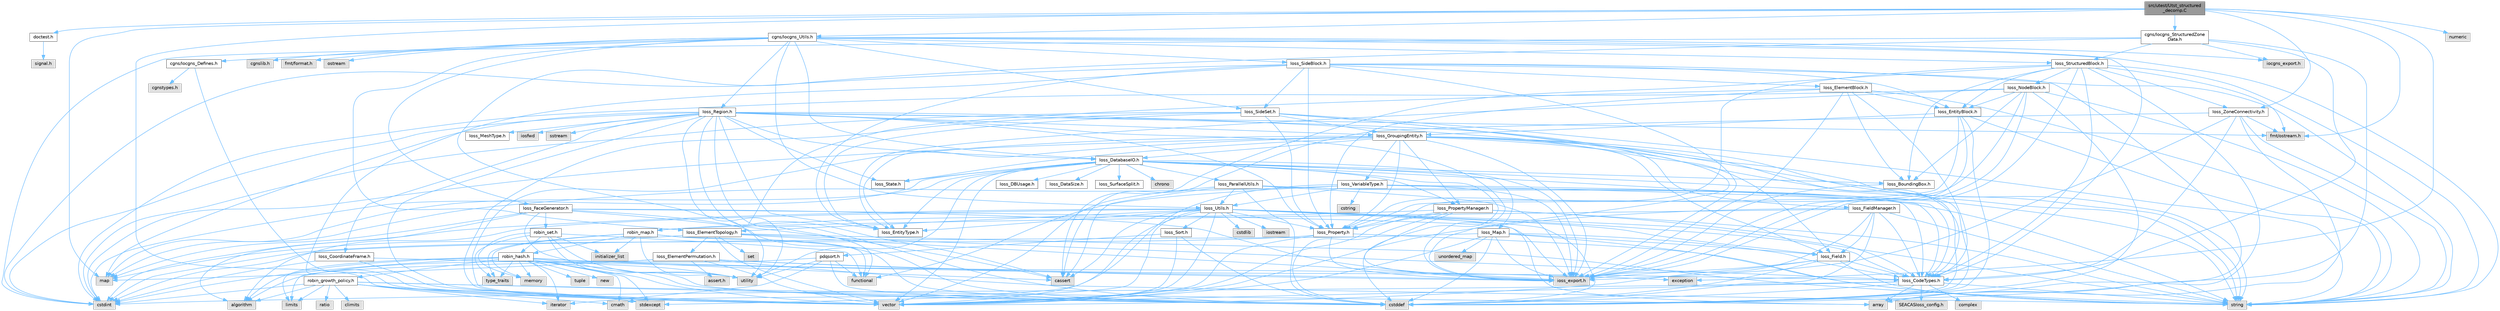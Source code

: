 digraph "src/utest/Utst_structured_decomp.C"
{
 // INTERACTIVE_SVG=YES
 // LATEX_PDF_SIZE
  bgcolor="transparent";
  edge [fontname=Helvetica,fontsize=10,labelfontname=Helvetica,labelfontsize=10];
  node [fontname=Helvetica,fontsize=10,shape=box,height=0.2,width=0.4];
  Node1 [id="Node000001",label="src/utest/Utst_structured\l_decomp.C",height=0.2,width=0.4,color="gray40", fillcolor="grey60", style="filled", fontcolor="black",tooltip=" "];
  Node1 -> Node2 [id="edge1_Node000001_Node000002",color="steelblue1",style="solid",tooltip=" "];
  Node2 [id="Node000002",label="doctest.h",height=0.2,width=0.4,color="grey40", fillcolor="white", style="filled",URL="$doctest_8h.html",tooltip=" "];
  Node2 -> Node3 [id="edge2_Node000002_Node000003",color="steelblue1",style="solid",tooltip=" "];
  Node3 [id="Node000003",label="signal.h",height=0.2,width=0.4,color="grey60", fillcolor="#E0E0E0", style="filled",tooltip=" "];
  Node1 -> Node4 [id="edge3_Node000001_Node000004",color="steelblue1",style="solid",tooltip=" "];
  Node4 [id="Node000004",label="Ioss_ZoneConnectivity.h",height=0.2,width=0.4,color="grey40", fillcolor="white", style="filled",URL="$Ioss__ZoneConnectivity_8h.html",tooltip=" "];
  Node4 -> Node5 [id="edge4_Node000004_Node000005",color="steelblue1",style="solid",tooltip=" "];
  Node5 [id="Node000005",label="ioss_export.h",height=0.2,width=0.4,color="grey60", fillcolor="#E0E0E0", style="filled",tooltip=" "];
  Node4 -> Node6 [id="edge5_Node000004_Node000006",color="steelblue1",style="solid",tooltip=" "];
  Node6 [id="Node000006",label="Ioss_CodeTypes.h",height=0.2,width=0.4,color="grey40", fillcolor="white", style="filled",URL="$Ioss__CodeTypes_8h.html",tooltip=" "];
  Node6 -> Node7 [id="edge6_Node000006_Node000007",color="steelblue1",style="solid",tooltip=" "];
  Node7 [id="Node000007",label="array",height=0.2,width=0.4,color="grey60", fillcolor="#E0E0E0", style="filled",tooltip=" "];
  Node6 -> Node8 [id="edge7_Node000006_Node000008",color="steelblue1",style="solid",tooltip=" "];
  Node8 [id="Node000008",label="cstddef",height=0.2,width=0.4,color="grey60", fillcolor="#E0E0E0", style="filled",tooltip=" "];
  Node6 -> Node9 [id="edge8_Node000006_Node000009",color="steelblue1",style="solid",tooltip=" "];
  Node9 [id="Node000009",label="cstdint",height=0.2,width=0.4,color="grey60", fillcolor="#E0E0E0", style="filled",tooltip=" "];
  Node6 -> Node10 [id="edge9_Node000006_Node000010",color="steelblue1",style="solid",tooltip=" "];
  Node10 [id="Node000010",label="string",height=0.2,width=0.4,color="grey60", fillcolor="#E0E0E0", style="filled",tooltip=" "];
  Node6 -> Node11 [id="edge10_Node000006_Node000011",color="steelblue1",style="solid",tooltip=" "];
  Node11 [id="Node000011",label="vector",height=0.2,width=0.4,color="grey60", fillcolor="#E0E0E0", style="filled",tooltip=" "];
  Node6 -> Node12 [id="edge11_Node000006_Node000012",color="steelblue1",style="solid",tooltip=" "];
  Node12 [id="Node000012",label="SEACASIoss_config.h",height=0.2,width=0.4,color="grey60", fillcolor="#E0E0E0", style="filled",tooltip=" "];
  Node6 -> Node13 [id="edge12_Node000006_Node000013",color="steelblue1",style="solid",tooltip=" "];
  Node13 [id="Node000013",label="complex",height=0.2,width=0.4,color="grey60", fillcolor="#E0E0E0", style="filled",tooltip=" "];
  Node4 -> Node7 [id="edge13_Node000004_Node000007",color="steelblue1",style="solid",tooltip=" "];
  Node4 -> Node14 [id="edge14_Node000004_Node000014",color="steelblue1",style="solid",tooltip=" "];
  Node14 [id="Node000014",label="cassert",height=0.2,width=0.4,color="grey60", fillcolor="#E0E0E0", style="filled",tooltip=" "];
  Node4 -> Node15 [id="edge15_Node000004_Node000015",color="steelblue1",style="solid",tooltip=" "];
  Node15 [id="Node000015",label="fmt/ostream.h",height=0.2,width=0.4,color="grey60", fillcolor="#E0E0E0", style="filled",tooltip=" "];
  Node4 -> Node10 [id="edge16_Node000004_Node000010",color="steelblue1",style="solid",tooltip=" "];
  Node1 -> Node16 [id="edge17_Node000001_Node000016",color="steelblue1",style="solid",tooltip=" "];
  Node16 [id="Node000016",label="cgns/Iocgns_StructuredZone\lData.h",height=0.2,width=0.4,color="grey40", fillcolor="white", style="filled",URL="$Iocgns__StructuredZoneData_8h.html",tooltip=" "];
  Node16 -> Node17 [id="edge18_Node000016_Node000017",color="steelblue1",style="solid",tooltip=" "];
  Node17 [id="Node000017",label="iocgns_export.h",height=0.2,width=0.4,color="grey60", fillcolor="#E0E0E0", style="filled",tooltip=" "];
  Node16 -> Node6 [id="edge19_Node000016_Node000006",color="steelblue1",style="solid",tooltip=" "];
  Node16 -> Node18 [id="edge20_Node000016_Node000018",color="steelblue1",style="solid",tooltip=" "];
  Node18 [id="Node000018",label="Ioss_StructuredBlock.h",height=0.2,width=0.4,color="grey40", fillcolor="white", style="filled",URL="$Ioss__StructuredBlock_8h.html",tooltip=" "];
  Node18 -> Node5 [id="edge21_Node000018_Node000005",color="steelblue1",style="solid",tooltip=" "];
  Node18 -> Node19 [id="edge22_Node000018_Node000019",color="steelblue1",style="solid",tooltip=" "];
  Node19 [id="Node000019",label="Ioss_BoundingBox.h",height=0.2,width=0.4,color="grey40", fillcolor="white", style="filled",URL="$Ioss__BoundingBox_8h.html",tooltip=" "];
  Node19 -> Node5 [id="edge23_Node000019_Node000005",color="steelblue1",style="solid",tooltip=" "];
  Node18 -> Node6 [id="edge24_Node000018_Node000006",color="steelblue1",style="solid",tooltip=" "];
  Node18 -> Node20 [id="edge25_Node000018_Node000020",color="steelblue1",style="solid",tooltip=" "];
  Node20 [id="Node000020",label="Ioss_EntityBlock.h",height=0.2,width=0.4,color="grey40", fillcolor="white", style="filled",URL="$Ioss__EntityBlock_8h.html",tooltip=" "];
  Node20 -> Node5 [id="edge26_Node000020_Node000005",color="steelblue1",style="solid",tooltip=" "];
  Node20 -> Node21 [id="edge27_Node000020_Node000021",color="steelblue1",style="solid",tooltip=" "];
  Node21 [id="Node000021",label="Ioss_GroupingEntity.h",height=0.2,width=0.4,color="grey40", fillcolor="white", style="filled",URL="$Ioss__GroupingEntity_8h.html",tooltip=" "];
  Node21 -> Node5 [id="edge28_Node000021_Node000005",color="steelblue1",style="solid",tooltip=" "];
  Node21 -> Node6 [id="edge29_Node000021_Node000006",color="steelblue1",style="solid",tooltip=" "];
  Node21 -> Node22 [id="edge30_Node000021_Node000022",color="steelblue1",style="solid",tooltip=" "];
  Node22 [id="Node000022",label="Ioss_DatabaseIO.h",height=0.2,width=0.4,color="grey40", fillcolor="white", style="filled",URL="$Ioss__DatabaseIO_8h.html",tooltip=" "];
  Node22 -> Node5 [id="edge31_Node000022_Node000005",color="steelblue1",style="solid",tooltip=" "];
  Node22 -> Node19 [id="edge32_Node000022_Node000019",color="steelblue1",style="solid",tooltip=" "];
  Node22 -> Node6 [id="edge33_Node000022_Node000006",color="steelblue1",style="solid",tooltip=" "];
  Node22 -> Node23 [id="edge34_Node000022_Node000023",color="steelblue1",style="solid",tooltip=" "];
  Node23 [id="Node000023",label="Ioss_DBUsage.h",height=0.2,width=0.4,color="grey40", fillcolor="white", style="filled",URL="$Ioss__DBUsage_8h.html",tooltip=" "];
  Node22 -> Node24 [id="edge35_Node000022_Node000024",color="steelblue1",style="solid",tooltip=" "];
  Node24 [id="Node000024",label="Ioss_DataSize.h",height=0.2,width=0.4,color="grey40", fillcolor="white", style="filled",URL="$Ioss__DataSize_8h.html",tooltip=" "];
  Node22 -> Node25 [id="edge36_Node000022_Node000025",color="steelblue1",style="solid",tooltip=" "];
  Node25 [id="Node000025",label="Ioss_EntityType.h",height=0.2,width=0.4,color="grey40", fillcolor="white", style="filled",URL="$Ioss__EntityType_8h.html",tooltip=" "];
  Node22 -> Node26 [id="edge37_Node000022_Node000026",color="steelblue1",style="solid",tooltip=" "];
  Node26 [id="Node000026",label="Ioss_Map.h",height=0.2,width=0.4,color="grey40", fillcolor="white", style="filled",URL="$Ioss__Map_8h.html",tooltip=" "];
  Node26 -> Node5 [id="edge38_Node000026_Node000005",color="steelblue1",style="solid",tooltip=" "];
  Node26 -> Node6 [id="edge39_Node000026_Node000006",color="steelblue1",style="solid",tooltip=" "];
  Node26 -> Node27 [id="edge40_Node000026_Node000027",color="steelblue1",style="solid",tooltip=" "];
  Node27 [id="Node000027",label="Ioss_Field.h",height=0.2,width=0.4,color="grey40", fillcolor="white", style="filled",URL="$Ioss__Field_8h.html",tooltip=" "];
  Node27 -> Node5 [id="edge41_Node000027_Node000005",color="steelblue1",style="solid",tooltip=" "];
  Node27 -> Node6 [id="edge42_Node000027_Node000006",color="steelblue1",style="solid",tooltip=" "];
  Node27 -> Node8 [id="edge43_Node000027_Node000008",color="steelblue1",style="solid",tooltip=" "];
  Node27 -> Node10 [id="edge44_Node000027_Node000010",color="steelblue1",style="solid",tooltip=" "];
  Node27 -> Node11 [id="edge45_Node000027_Node000011",color="steelblue1",style="solid",tooltip=" "];
  Node26 -> Node8 [id="edge46_Node000026_Node000008",color="steelblue1",style="solid",tooltip=" "];
  Node26 -> Node9 [id="edge47_Node000026_Node000009",color="steelblue1",style="solid",tooltip=" "];
  Node26 -> Node10 [id="edge48_Node000026_Node000010",color="steelblue1",style="solid",tooltip=" "];
  Node26 -> Node11 [id="edge49_Node000026_Node000011",color="steelblue1",style="solid",tooltip=" "];
  Node26 -> Node28 [id="edge50_Node000026_Node000028",color="steelblue1",style="solid",tooltip=" "];
  Node28 [id="Node000028",label="unordered_map",height=0.2,width=0.4,color="grey60", fillcolor="#E0E0E0", style="filled",tooltip=" "];
  Node22 -> Node29 [id="edge51_Node000022_Node000029",color="steelblue1",style="solid",tooltip=" "];
  Node29 [id="Node000029",label="Ioss_ParallelUtils.h",height=0.2,width=0.4,color="grey40", fillcolor="white", style="filled",URL="$Ioss__ParallelUtils_8h.html",tooltip=" "];
  Node29 -> Node5 [id="edge52_Node000029_Node000005",color="steelblue1",style="solid",tooltip=" "];
  Node29 -> Node6 [id="edge53_Node000029_Node000006",color="steelblue1",style="solid",tooltip=" "];
  Node29 -> Node30 [id="edge54_Node000029_Node000030",color="steelblue1",style="solid",tooltip=" "];
  Node30 [id="Node000030",label="Ioss_Utils.h",height=0.2,width=0.4,color="grey40", fillcolor="white", style="filled",URL="$Ioss__Utils_8h.html",tooltip=" "];
  Node30 -> Node5 [id="edge55_Node000030_Node000005",color="steelblue1",style="solid",tooltip=" "];
  Node30 -> Node6 [id="edge56_Node000030_Node000006",color="steelblue1",style="solid",tooltip=" "];
  Node30 -> Node31 [id="edge57_Node000030_Node000031",color="steelblue1",style="solid",tooltip=" "];
  Node31 [id="Node000031",label="Ioss_ElementTopology.h",height=0.2,width=0.4,color="grey40", fillcolor="white", style="filled",URL="$Ioss__ElementTopology_8h.html",tooltip=" "];
  Node31 -> Node5 [id="edge58_Node000031_Node000005",color="steelblue1",style="solid",tooltip=" "];
  Node31 -> Node6 [id="edge59_Node000031_Node000006",color="steelblue1",style="solid",tooltip=" "];
  Node31 -> Node32 [id="edge60_Node000031_Node000032",color="steelblue1",style="solid",tooltip=" "];
  Node32 [id="Node000032",label="Ioss_ElementPermutation.h",height=0.2,width=0.4,color="grey40", fillcolor="white", style="filled",URL="$Ioss__ElementPermutation_8h.html",tooltip=" "];
  Node32 -> Node5 [id="edge61_Node000032_Node000005",color="steelblue1",style="solid",tooltip=" "];
  Node32 -> Node6 [id="edge62_Node000032_Node000006",color="steelblue1",style="solid",tooltip=" "];
  Node32 -> Node33 [id="edge63_Node000032_Node000033",color="steelblue1",style="solid",tooltip=" "];
  Node33 [id="Node000033",label="assert.h",height=0.2,width=0.4,color="grey60", fillcolor="#E0E0E0", style="filled",tooltip=" "];
  Node32 -> Node34 [id="edge64_Node000032_Node000034",color="steelblue1",style="solid",tooltip=" "];
  Node34 [id="Node000034",label="limits",height=0.2,width=0.4,color="grey60", fillcolor="#E0E0E0", style="filled",tooltip=" "];
  Node32 -> Node35 [id="edge65_Node000032_Node000035",color="steelblue1",style="solid",tooltip=" "];
  Node35 [id="Node000035",label="map",height=0.2,width=0.4,color="grey60", fillcolor="#E0E0E0", style="filled",tooltip=" "];
  Node32 -> Node10 [id="edge66_Node000032_Node000010",color="steelblue1",style="solid",tooltip=" "];
  Node32 -> Node11 [id="edge67_Node000032_Node000011",color="steelblue1",style="solid",tooltip=" "];
  Node31 -> Node35 [id="edge68_Node000031_Node000035",color="steelblue1",style="solid",tooltip=" "];
  Node31 -> Node36 [id="edge69_Node000031_Node000036",color="steelblue1",style="solid",tooltip=" "];
  Node36 [id="Node000036",label="set",height=0.2,width=0.4,color="grey60", fillcolor="#E0E0E0", style="filled",tooltip=" "];
  Node31 -> Node10 [id="edge70_Node000031_Node000010",color="steelblue1",style="solid",tooltip=" "];
  Node31 -> Node11 [id="edge71_Node000031_Node000011",color="steelblue1",style="solid",tooltip=" "];
  Node30 -> Node25 [id="edge72_Node000030_Node000025",color="steelblue1",style="solid",tooltip=" "];
  Node30 -> Node27 [id="edge73_Node000030_Node000027",color="steelblue1",style="solid",tooltip=" "];
  Node30 -> Node37 [id="edge74_Node000030_Node000037",color="steelblue1",style="solid",tooltip=" "];
  Node37 [id="Node000037",label="Ioss_Property.h",height=0.2,width=0.4,color="grey40", fillcolor="white", style="filled",URL="$Ioss__Property_8h.html",tooltip=" "];
  Node37 -> Node5 [id="edge75_Node000037_Node000005",color="steelblue1",style="solid",tooltip=" "];
  Node37 -> Node9 [id="edge76_Node000037_Node000009",color="steelblue1",style="solid",tooltip=" "];
  Node37 -> Node10 [id="edge77_Node000037_Node000010",color="steelblue1",style="solid",tooltip=" "];
  Node37 -> Node11 [id="edge78_Node000037_Node000011",color="steelblue1",style="solid",tooltip=" "];
  Node30 -> Node38 [id="edge79_Node000030_Node000038",color="steelblue1",style="solid",tooltip=" "];
  Node38 [id="Node000038",label="Ioss_Sort.h",height=0.2,width=0.4,color="grey40", fillcolor="white", style="filled",URL="$Ioss__Sort_8h.html",tooltip=" "];
  Node38 -> Node39 [id="edge80_Node000038_Node000039",color="steelblue1",style="solid",tooltip=" "];
  Node39 [id="Node000039",label="pdqsort.h",height=0.2,width=0.4,color="grey40", fillcolor="white", style="filled",URL="$pdqsort_8h.html",tooltip=" "];
  Node39 -> Node40 [id="edge81_Node000039_Node000040",color="steelblue1",style="solid",tooltip=" "];
  Node40 [id="Node000040",label="algorithm",height=0.2,width=0.4,color="grey60", fillcolor="#E0E0E0", style="filled",tooltip=" "];
  Node39 -> Node8 [id="edge82_Node000039_Node000008",color="steelblue1",style="solid",tooltip=" "];
  Node39 -> Node41 [id="edge83_Node000039_Node000041",color="steelblue1",style="solid",tooltip=" "];
  Node41 [id="Node000041",label="functional",height=0.2,width=0.4,color="grey60", fillcolor="#E0E0E0", style="filled",tooltip=" "];
  Node39 -> Node42 [id="edge84_Node000039_Node000042",color="steelblue1",style="solid",tooltip=" "];
  Node42 [id="Node000042",label="iterator",height=0.2,width=0.4,color="grey60", fillcolor="#E0E0E0", style="filled",tooltip=" "];
  Node39 -> Node43 [id="edge85_Node000039_Node000043",color="steelblue1",style="solid",tooltip=" "];
  Node43 [id="Node000043",label="utility",height=0.2,width=0.4,color="grey60", fillcolor="#E0E0E0", style="filled",tooltip=" "];
  Node38 -> Node8 [id="edge86_Node000038_Node000008",color="steelblue1",style="solid",tooltip=" "];
  Node38 -> Node11 [id="edge87_Node000038_Node000011",color="steelblue1",style="solid",tooltip=" "];
  Node30 -> Node40 [id="edge88_Node000030_Node000040",color="steelblue1",style="solid",tooltip=" "];
  Node30 -> Node14 [id="edge89_Node000030_Node000014",color="steelblue1",style="solid",tooltip=" "];
  Node30 -> Node44 [id="edge90_Node000030_Node000044",color="steelblue1",style="solid",tooltip=" "];
  Node44 [id="Node000044",label="cmath",height=0.2,width=0.4,color="grey60", fillcolor="#E0E0E0", style="filled",tooltip=" "];
  Node30 -> Node8 [id="edge91_Node000030_Node000008",color="steelblue1",style="solid",tooltip=" "];
  Node30 -> Node9 [id="edge92_Node000030_Node000009",color="steelblue1",style="solid",tooltip=" "];
  Node30 -> Node45 [id="edge93_Node000030_Node000045",color="steelblue1",style="solid",tooltip=" "];
  Node45 [id="Node000045",label="cstdlib",height=0.2,width=0.4,color="grey60", fillcolor="#E0E0E0", style="filled",tooltip=" "];
  Node30 -> Node46 [id="edge94_Node000030_Node000046",color="steelblue1",style="solid",tooltip=" "];
  Node46 [id="Node000046",label="iostream",height=0.2,width=0.4,color="grey60", fillcolor="#E0E0E0", style="filled",tooltip=" "];
  Node30 -> Node47 [id="edge95_Node000030_Node000047",color="steelblue1",style="solid",tooltip=" "];
  Node47 [id="Node000047",label="stdexcept",height=0.2,width=0.4,color="grey60", fillcolor="#E0E0E0", style="filled",tooltip=" "];
  Node30 -> Node10 [id="edge96_Node000030_Node000010",color="steelblue1",style="solid",tooltip=" "];
  Node30 -> Node11 [id="edge97_Node000030_Node000011",color="steelblue1",style="solid",tooltip=" "];
  Node29 -> Node14 [id="edge98_Node000029_Node000014",color="steelblue1",style="solid",tooltip=" "];
  Node29 -> Node8 [id="edge99_Node000029_Node000008",color="steelblue1",style="solid",tooltip=" "];
  Node29 -> Node10 [id="edge100_Node000029_Node000010",color="steelblue1",style="solid",tooltip=" "];
  Node29 -> Node11 [id="edge101_Node000029_Node000011",color="steelblue1",style="solid",tooltip=" "];
  Node22 -> Node48 [id="edge102_Node000022_Node000048",color="steelblue1",style="solid",tooltip=" "];
  Node48 [id="Node000048",label="Ioss_PropertyManager.h",height=0.2,width=0.4,color="grey40", fillcolor="white", style="filled",URL="$Ioss__PropertyManager_8h.html",tooltip=" "];
  Node48 -> Node5 [id="edge103_Node000048_Node000005",color="steelblue1",style="solid",tooltip=" "];
  Node48 -> Node6 [id="edge104_Node000048_Node000006",color="steelblue1",style="solid",tooltip=" "];
  Node48 -> Node37 [id="edge105_Node000048_Node000037",color="steelblue1",style="solid",tooltip=" "];
  Node48 -> Node8 [id="edge106_Node000048_Node000008",color="steelblue1",style="solid",tooltip=" "];
  Node48 -> Node10 [id="edge107_Node000048_Node000010",color="steelblue1",style="solid",tooltip=" "];
  Node48 -> Node11 [id="edge108_Node000048_Node000011",color="steelblue1",style="solid",tooltip=" "];
  Node48 -> Node49 [id="edge109_Node000048_Node000049",color="steelblue1",style="solid",tooltip=" "];
  Node49 [id="Node000049",label="robin_map.h",height=0.2,width=0.4,color="grey40", fillcolor="white", style="filled",URL="$robin__map_8h.html",tooltip=" "];
  Node49 -> Node8 [id="edge110_Node000049_Node000008",color="steelblue1",style="solid",tooltip=" "];
  Node49 -> Node41 [id="edge111_Node000049_Node000041",color="steelblue1",style="solid",tooltip=" "];
  Node49 -> Node50 [id="edge112_Node000049_Node000050",color="steelblue1",style="solid",tooltip=" "];
  Node50 [id="Node000050",label="initializer_list",height=0.2,width=0.4,color="grey60", fillcolor="#E0E0E0", style="filled",tooltip=" "];
  Node49 -> Node51 [id="edge113_Node000049_Node000051",color="steelblue1",style="solid",tooltip=" "];
  Node51 [id="Node000051",label="memory",height=0.2,width=0.4,color="grey60", fillcolor="#E0E0E0", style="filled",tooltip=" "];
  Node49 -> Node52 [id="edge114_Node000049_Node000052",color="steelblue1",style="solid",tooltip=" "];
  Node52 [id="Node000052",label="type_traits",height=0.2,width=0.4,color="grey60", fillcolor="#E0E0E0", style="filled",tooltip=" "];
  Node49 -> Node43 [id="edge115_Node000049_Node000043",color="steelblue1",style="solid",tooltip=" "];
  Node49 -> Node53 [id="edge116_Node000049_Node000053",color="steelblue1",style="solid",tooltip=" "];
  Node53 [id="Node000053",label="robin_hash.h",height=0.2,width=0.4,color="grey40", fillcolor="white", style="filled",URL="$robin__hash_8h.html",tooltip=" "];
  Node53 -> Node40 [id="edge117_Node000053_Node000040",color="steelblue1",style="solid",tooltip=" "];
  Node53 -> Node14 [id="edge118_Node000053_Node000014",color="steelblue1",style="solid",tooltip=" "];
  Node53 -> Node44 [id="edge119_Node000053_Node000044",color="steelblue1",style="solid",tooltip=" "];
  Node53 -> Node8 [id="edge120_Node000053_Node000008",color="steelblue1",style="solid",tooltip=" "];
  Node53 -> Node9 [id="edge121_Node000053_Node000009",color="steelblue1",style="solid",tooltip=" "];
  Node53 -> Node54 [id="edge122_Node000053_Node000054",color="steelblue1",style="solid",tooltip=" "];
  Node54 [id="Node000054",label="exception",height=0.2,width=0.4,color="grey60", fillcolor="#E0E0E0", style="filled",tooltip=" "];
  Node53 -> Node42 [id="edge123_Node000053_Node000042",color="steelblue1",style="solid",tooltip=" "];
  Node53 -> Node34 [id="edge124_Node000053_Node000034",color="steelblue1",style="solid",tooltip=" "];
  Node53 -> Node51 [id="edge125_Node000053_Node000051",color="steelblue1",style="solid",tooltip=" "];
  Node53 -> Node55 [id="edge126_Node000053_Node000055",color="steelblue1",style="solid",tooltip=" "];
  Node55 [id="Node000055",label="new",height=0.2,width=0.4,color="grey60", fillcolor="#E0E0E0", style="filled",tooltip=" "];
  Node53 -> Node47 [id="edge127_Node000053_Node000047",color="steelblue1",style="solid",tooltip=" "];
  Node53 -> Node56 [id="edge128_Node000053_Node000056",color="steelblue1",style="solid",tooltip=" "];
  Node56 [id="Node000056",label="tuple",height=0.2,width=0.4,color="grey60", fillcolor="#E0E0E0", style="filled",tooltip=" "];
  Node53 -> Node52 [id="edge129_Node000053_Node000052",color="steelblue1",style="solid",tooltip=" "];
  Node53 -> Node43 [id="edge130_Node000053_Node000043",color="steelblue1",style="solid",tooltip=" "];
  Node53 -> Node11 [id="edge131_Node000053_Node000011",color="steelblue1",style="solid",tooltip=" "];
  Node53 -> Node57 [id="edge132_Node000053_Node000057",color="steelblue1",style="solid",tooltip=" "];
  Node57 [id="Node000057",label="robin_growth_policy.h",height=0.2,width=0.4,color="grey40", fillcolor="white", style="filled",URL="$robin__growth__policy_8h.html",tooltip=" "];
  Node57 -> Node40 [id="edge133_Node000057_Node000040",color="steelblue1",style="solid",tooltip=" "];
  Node57 -> Node7 [id="edge134_Node000057_Node000007",color="steelblue1",style="solid",tooltip=" "];
  Node57 -> Node58 [id="edge135_Node000057_Node000058",color="steelblue1",style="solid",tooltip=" "];
  Node58 [id="Node000058",label="climits",height=0.2,width=0.4,color="grey60", fillcolor="#E0E0E0", style="filled",tooltip=" "];
  Node57 -> Node44 [id="edge136_Node000057_Node000044",color="steelblue1",style="solid",tooltip=" "];
  Node57 -> Node8 [id="edge137_Node000057_Node000008",color="steelblue1",style="solid",tooltip=" "];
  Node57 -> Node9 [id="edge138_Node000057_Node000009",color="steelblue1",style="solid",tooltip=" "];
  Node57 -> Node42 [id="edge139_Node000057_Node000042",color="steelblue1",style="solid",tooltip=" "];
  Node57 -> Node34 [id="edge140_Node000057_Node000034",color="steelblue1",style="solid",tooltip=" "];
  Node57 -> Node59 [id="edge141_Node000057_Node000059",color="steelblue1",style="solid",tooltip=" "];
  Node59 [id="Node000059",label="ratio",height=0.2,width=0.4,color="grey60", fillcolor="#E0E0E0", style="filled",tooltip=" "];
  Node57 -> Node47 [id="edge142_Node000057_Node000047",color="steelblue1",style="solid",tooltip=" "];
  Node22 -> Node60 [id="edge143_Node000022_Node000060",color="steelblue1",style="solid",tooltip=" "];
  Node60 [id="Node000060",label="Ioss_State.h",height=0.2,width=0.4,color="grey40", fillcolor="white", style="filled",URL="$Ioss__State_8h.html",tooltip=" "];
  Node22 -> Node61 [id="edge144_Node000022_Node000061",color="steelblue1",style="solid",tooltip=" "];
  Node61 [id="Node000061",label="Ioss_SurfaceSplit.h",height=0.2,width=0.4,color="grey40", fillcolor="white", style="filled",URL="$Ioss__SurfaceSplit_8h.html",tooltip=" "];
  Node22 -> Node62 [id="edge145_Node000022_Node000062",color="steelblue1",style="solid",tooltip=" "];
  Node62 [id="Node000062",label="chrono",height=0.2,width=0.4,color="grey60", fillcolor="#E0E0E0", style="filled",tooltip=" "];
  Node22 -> Node8 [id="edge146_Node000022_Node000008",color="steelblue1",style="solid",tooltip=" "];
  Node22 -> Node9 [id="edge147_Node000022_Node000009",color="steelblue1",style="solid",tooltip=" "];
  Node22 -> Node35 [id="edge148_Node000022_Node000035",color="steelblue1",style="solid",tooltip=" "];
  Node22 -> Node10 [id="edge149_Node000022_Node000010",color="steelblue1",style="solid",tooltip=" "];
  Node22 -> Node43 [id="edge150_Node000022_Node000043",color="steelblue1",style="solid",tooltip=" "];
  Node22 -> Node11 [id="edge151_Node000022_Node000011",color="steelblue1",style="solid",tooltip=" "];
  Node21 -> Node25 [id="edge152_Node000021_Node000025",color="steelblue1",style="solid",tooltip=" "];
  Node21 -> Node27 [id="edge153_Node000021_Node000027",color="steelblue1",style="solid",tooltip=" "];
  Node21 -> Node63 [id="edge154_Node000021_Node000063",color="steelblue1",style="solid",tooltip=" "];
  Node63 [id="Node000063",label="Ioss_FieldManager.h",height=0.2,width=0.4,color="grey40", fillcolor="white", style="filled",URL="$Ioss__FieldManager_8h.html",tooltip=" "];
  Node63 -> Node5 [id="edge155_Node000063_Node000005",color="steelblue1",style="solid",tooltip=" "];
  Node63 -> Node6 [id="edge156_Node000063_Node000006",color="steelblue1",style="solid",tooltip=" "];
  Node63 -> Node27 [id="edge157_Node000063_Node000027",color="steelblue1",style="solid",tooltip=" "];
  Node63 -> Node8 [id="edge158_Node000063_Node000008",color="steelblue1",style="solid",tooltip=" "];
  Node63 -> Node10 [id="edge159_Node000063_Node000010",color="steelblue1",style="solid",tooltip=" "];
  Node63 -> Node11 [id="edge160_Node000063_Node000011",color="steelblue1",style="solid",tooltip=" "];
  Node63 -> Node49 [id="edge161_Node000063_Node000049",color="steelblue1",style="solid",tooltip=" "];
  Node21 -> Node37 [id="edge162_Node000021_Node000037",color="steelblue1",style="solid",tooltip=" "];
  Node21 -> Node48 [id="edge163_Node000021_Node000048",color="steelblue1",style="solid",tooltip=" "];
  Node21 -> Node60 [id="edge164_Node000021_Node000060",color="steelblue1",style="solid",tooltip=" "];
  Node21 -> Node64 [id="edge165_Node000021_Node000064",color="steelblue1",style="solid",tooltip=" "];
  Node64 [id="Node000064",label="Ioss_VariableType.h",height=0.2,width=0.4,color="grey40", fillcolor="white", style="filled",URL="$Ioss__VariableType_8h.html",tooltip=" "];
  Node64 -> Node5 [id="edge166_Node000064_Node000005",color="steelblue1",style="solid",tooltip=" "];
  Node64 -> Node6 [id="edge167_Node000064_Node000006",color="steelblue1",style="solid",tooltip=" "];
  Node64 -> Node30 [id="edge168_Node000064_Node000030",color="steelblue1",style="solid",tooltip=" "];
  Node64 -> Node65 [id="edge169_Node000064_Node000065",color="steelblue1",style="solid",tooltip=" "];
  Node65 [id="Node000065",label="cstring",height=0.2,width=0.4,color="grey60", fillcolor="#E0E0E0", style="filled",tooltip=" "];
  Node64 -> Node41 [id="edge170_Node000064_Node000041",color="steelblue1",style="solid",tooltip=" "];
  Node64 -> Node35 [id="edge171_Node000064_Node000035",color="steelblue1",style="solid",tooltip=" "];
  Node64 -> Node10 [id="edge172_Node000064_Node000010",color="steelblue1",style="solid",tooltip=" "];
  Node64 -> Node11 [id="edge173_Node000064_Node000011",color="steelblue1",style="solid",tooltip=" "];
  Node21 -> Node8 [id="edge174_Node000021_Node000008",color="steelblue1",style="solid",tooltip=" "];
  Node21 -> Node9 [id="edge175_Node000021_Node000009",color="steelblue1",style="solid",tooltip=" "];
  Node21 -> Node10 [id="edge176_Node000021_Node000010",color="steelblue1",style="solid",tooltip=" "];
  Node21 -> Node11 [id="edge177_Node000021_Node000011",color="steelblue1",style="solid",tooltip=" "];
  Node20 -> Node37 [id="edge178_Node000020_Node000037",color="steelblue1",style="solid",tooltip=" "];
  Node20 -> Node8 [id="edge179_Node000020_Node000008",color="steelblue1",style="solid",tooltip=" "];
  Node20 -> Node10 [id="edge180_Node000020_Node000010",color="steelblue1",style="solid",tooltip=" "];
  Node18 -> Node66 [id="edge181_Node000018_Node000066",color="steelblue1",style="solid",tooltip=" "];
  Node66 [id="Node000066",label="Ioss_NodeBlock.h",height=0.2,width=0.4,color="grey40", fillcolor="white", style="filled",URL="$Ioss__NodeBlock_8h.html",tooltip=" "];
  Node66 -> Node5 [id="edge182_Node000066_Node000005",color="steelblue1",style="solid",tooltip=" "];
  Node66 -> Node19 [id="edge183_Node000066_Node000019",color="steelblue1",style="solid",tooltip=" "];
  Node66 -> Node20 [id="edge184_Node000066_Node000020",color="steelblue1",style="solid",tooltip=" "];
  Node66 -> Node25 [id="edge185_Node000066_Node000025",color="steelblue1",style="solid",tooltip=" "];
  Node66 -> Node37 [id="edge186_Node000066_Node000037",color="steelblue1",style="solid",tooltip=" "];
  Node66 -> Node8 [id="edge187_Node000066_Node000008",color="steelblue1",style="solid",tooltip=" "];
  Node66 -> Node9 [id="edge188_Node000066_Node000009",color="steelblue1",style="solid",tooltip=" "];
  Node66 -> Node10 [id="edge189_Node000066_Node000010",color="steelblue1",style="solid",tooltip=" "];
  Node18 -> Node37 [id="edge190_Node000018_Node000037",color="steelblue1",style="solid",tooltip=" "];
  Node18 -> Node4 [id="edge191_Node000018_Node000004",color="steelblue1",style="solid",tooltip=" "];
  Node18 -> Node7 [id="edge192_Node000018_Node000007",color="steelblue1",style="solid",tooltip=" "];
  Node18 -> Node14 [id="edge193_Node000018_Node000014",color="steelblue1",style="solid",tooltip=" "];
  Node18 -> Node15 [id="edge194_Node000018_Node000015",color="steelblue1",style="solid",tooltip=" "];
  Node18 -> Node10 [id="edge195_Node000018_Node000010",color="steelblue1",style="solid",tooltip=" "];
  Node16 -> Node8 [id="edge196_Node000016_Node000008",color="steelblue1",style="solid",tooltip=" "];
  Node16 -> Node9 [id="edge197_Node000016_Node000009",color="steelblue1",style="solid",tooltip=" "];
  Node16 -> Node43 [id="edge198_Node000016_Node000043",color="steelblue1",style="solid",tooltip=" "];
  Node1 -> Node67 [id="edge199_Node000001_Node000067",color="steelblue1",style="solid",tooltip=" "];
  Node67 [id="Node000067",label="cgns/Iocgns_Utils.h",height=0.2,width=0.4,color="grey40", fillcolor="white", style="filled",URL="$Iocgns__Utils_8h.html",tooltip=" "];
  Node67 -> Node17 [id="edge200_Node000067_Node000017",color="steelblue1",style="solid",tooltip=" "];
  Node67 -> Node6 [id="edge201_Node000067_Node000006",color="steelblue1",style="solid",tooltip=" "];
  Node67 -> Node22 [id="edge202_Node000067_Node000022",color="steelblue1",style="solid",tooltip=" "];
  Node67 -> Node31 [id="edge203_Node000067_Node000031",color="steelblue1",style="solid",tooltip=" "];
  Node67 -> Node68 [id="edge204_Node000067_Node000068",color="steelblue1",style="solid",tooltip=" "];
  Node68 [id="Node000068",label="Ioss_FaceGenerator.h",height=0.2,width=0.4,color="grey40", fillcolor="white", style="filled",URL="$Ioss__FaceGenerator_8h.html",tooltip=" "];
  Node68 -> Node5 [id="edge205_Node000068_Node000005",color="steelblue1",style="solid",tooltip=" "];
  Node68 -> Node40 [id="edge206_Node000068_Node000040",color="steelblue1",style="solid",tooltip=" "];
  Node68 -> Node7 [id="edge207_Node000068_Node000007",color="steelblue1",style="solid",tooltip=" "];
  Node68 -> Node14 [id="edge208_Node000068_Node000014",color="steelblue1",style="solid",tooltip=" "];
  Node68 -> Node8 [id="edge209_Node000068_Node000008",color="steelblue1",style="solid",tooltip=" "];
  Node68 -> Node35 [id="edge210_Node000068_Node000035",color="steelblue1",style="solid",tooltip=" "];
  Node68 -> Node69 [id="edge211_Node000068_Node000069",color="steelblue1",style="solid",tooltip=" "];
  Node69 [id="Node000069",label="robin_set.h",height=0.2,width=0.4,color="grey40", fillcolor="white", style="filled",URL="$robin__set_8h.html",tooltip=" "];
  Node69 -> Node8 [id="edge212_Node000069_Node000008",color="steelblue1",style="solid",tooltip=" "];
  Node69 -> Node41 [id="edge213_Node000069_Node000041",color="steelblue1",style="solid",tooltip=" "];
  Node69 -> Node50 [id="edge214_Node000069_Node000050",color="steelblue1",style="solid",tooltip=" "];
  Node69 -> Node51 [id="edge215_Node000069_Node000051",color="steelblue1",style="solid",tooltip=" "];
  Node69 -> Node52 [id="edge216_Node000069_Node000052",color="steelblue1",style="solid",tooltip=" "];
  Node69 -> Node43 [id="edge217_Node000069_Node000043",color="steelblue1",style="solid",tooltip=" "];
  Node69 -> Node53 [id="edge218_Node000069_Node000053",color="steelblue1",style="solid",tooltip=" "];
  Node68 -> Node43 [id="edge219_Node000068_Node000043",color="steelblue1",style="solid",tooltip=" "];
  Node67 -> Node70 [id="edge220_Node000067_Node000070",color="steelblue1",style="solid",tooltip=" "];
  Node70 [id="Node000070",label="Ioss_Region.h",height=0.2,width=0.4,color="grey40", fillcolor="white", style="filled",URL="$Ioss__Region_8h.html",tooltip=" "];
  Node70 -> Node5 [id="edge221_Node000070_Node000005",color="steelblue1",style="solid",tooltip=" "];
  Node70 -> Node71 [id="edge222_Node000070_Node000071",color="steelblue1",style="solid",tooltip=" "];
  Node71 [id="Node000071",label="Ioss_CoordinateFrame.h",height=0.2,width=0.4,color="grey40", fillcolor="white", style="filled",URL="$Ioss__CoordinateFrame_8h.html",tooltip=" "];
  Node71 -> Node5 [id="edge223_Node000071_Node000005",color="steelblue1",style="solid",tooltip=" "];
  Node71 -> Node9 [id="edge224_Node000071_Node000009",color="steelblue1",style="solid",tooltip=" "];
  Node71 -> Node11 [id="edge225_Node000071_Node000011",color="steelblue1",style="solid",tooltip=" "];
  Node70 -> Node22 [id="edge226_Node000070_Node000022",color="steelblue1",style="solid",tooltip=" "];
  Node70 -> Node25 [id="edge227_Node000070_Node000025",color="steelblue1",style="solid",tooltip=" "];
  Node70 -> Node27 [id="edge228_Node000070_Node000027",color="steelblue1",style="solid",tooltip=" "];
  Node70 -> Node21 [id="edge229_Node000070_Node000021",color="steelblue1",style="solid",tooltip=" "];
  Node70 -> Node72 [id="edge230_Node000070_Node000072",color="steelblue1",style="solid",tooltip=" "];
  Node72 [id="Node000072",label="Ioss_MeshType.h",height=0.2,width=0.4,color="grey40", fillcolor="white", style="filled",URL="$Ioss__MeshType_8h.html",tooltip=" "];
  Node70 -> Node37 [id="edge231_Node000070_Node000037",color="steelblue1",style="solid",tooltip=" "];
  Node70 -> Node60 [id="edge232_Node000070_Node000060",color="steelblue1",style="solid",tooltip=" "];
  Node70 -> Node8 [id="edge233_Node000070_Node000008",color="steelblue1",style="solid",tooltip=" "];
  Node70 -> Node9 [id="edge234_Node000070_Node000009",color="steelblue1",style="solid",tooltip=" "];
  Node70 -> Node41 [id="edge235_Node000070_Node000041",color="steelblue1",style="solid",tooltip=" "];
  Node70 -> Node73 [id="edge236_Node000070_Node000073",color="steelblue1",style="solid",tooltip=" "];
  Node73 [id="Node000073",label="iosfwd",height=0.2,width=0.4,color="grey60", fillcolor="#E0E0E0", style="filled",tooltip=" "];
  Node70 -> Node35 [id="edge237_Node000070_Node000035",color="steelblue1",style="solid",tooltip=" "];
  Node70 -> Node10 [id="edge238_Node000070_Node000010",color="steelblue1",style="solid",tooltip=" "];
  Node70 -> Node43 [id="edge239_Node000070_Node000043",color="steelblue1",style="solid",tooltip=" "];
  Node70 -> Node11 [id="edge240_Node000070_Node000011",color="steelblue1",style="solid",tooltip=" "];
  Node70 -> Node74 [id="edge241_Node000070_Node000074",color="steelblue1",style="solid",tooltip=" "];
  Node74 [id="Node000074",label="sstream",height=0.2,width=0.4,color="grey60", fillcolor="#E0E0E0", style="filled",tooltip=" "];
  Node70 -> Node15 [id="edge242_Node000070_Node000015",color="steelblue1",style="solid",tooltip=" "];
  Node67 -> Node75 [id="edge243_Node000067_Node000075",color="steelblue1",style="solid",tooltip=" "];
  Node75 [id="Node000075",label="Ioss_SideBlock.h",height=0.2,width=0.4,color="grey40", fillcolor="white", style="filled",URL="$Ioss__SideBlock_8h.html",tooltip=" "];
  Node75 -> Node5 [id="edge244_Node000075_Node000005",color="steelblue1",style="solid",tooltip=" "];
  Node75 -> Node76 [id="edge245_Node000075_Node000076",color="steelblue1",style="solid",tooltip=" "];
  Node76 [id="Node000076",label="Ioss_ElementBlock.h",height=0.2,width=0.4,color="grey40", fillcolor="white", style="filled",URL="$Ioss__ElementBlock_8h.html",tooltip=" "];
  Node76 -> Node5 [id="edge246_Node000076_Node000005",color="steelblue1",style="solid",tooltip=" "];
  Node76 -> Node19 [id="edge247_Node000076_Node000019",color="steelblue1",style="solid",tooltip=" "];
  Node76 -> Node6 [id="edge248_Node000076_Node000006",color="steelblue1",style="solid",tooltip=" "];
  Node76 -> Node20 [id="edge249_Node000076_Node000020",color="steelblue1",style="solid",tooltip=" "];
  Node76 -> Node37 [id="edge250_Node000076_Node000037",color="steelblue1",style="solid",tooltip=" "];
  Node76 -> Node14 [id="edge251_Node000076_Node000014",color="steelblue1",style="solid",tooltip=" "];
  Node76 -> Node10 [id="edge252_Node000076_Node000010",color="steelblue1",style="solid",tooltip=" "];
  Node75 -> Node20 [id="edge253_Node000075_Node000020",color="steelblue1",style="solid",tooltip=" "];
  Node75 -> Node25 [id="edge254_Node000075_Node000025",color="steelblue1",style="solid",tooltip=" "];
  Node75 -> Node37 [id="edge255_Node000075_Node000037",color="steelblue1",style="solid",tooltip=" "];
  Node75 -> Node77 [id="edge256_Node000075_Node000077",color="steelblue1",style="solid",tooltip=" "];
  Node77 [id="Node000077",label="Ioss_SideSet.h",height=0.2,width=0.4,color="grey40", fillcolor="white", style="filled",URL="$Ioss__SideSet_8h.html",tooltip=" "];
  Node77 -> Node5 [id="edge257_Node000077_Node000005",color="steelblue1",style="solid",tooltip=" "];
  Node77 -> Node25 [id="edge258_Node000077_Node000025",color="steelblue1",style="solid",tooltip=" "];
  Node77 -> Node21 [id="edge259_Node000077_Node000021",color="steelblue1",style="solid",tooltip=" "];
  Node77 -> Node37 [id="edge260_Node000077_Node000037",color="steelblue1",style="solid",tooltip=" "];
  Node77 -> Node8 [id="edge261_Node000077_Node000008",color="steelblue1",style="solid",tooltip=" "];
  Node77 -> Node9 [id="edge262_Node000077_Node000009",color="steelblue1",style="solid",tooltip=" "];
  Node77 -> Node10 [id="edge263_Node000077_Node000010",color="steelblue1",style="solid",tooltip=" "];
  Node77 -> Node11 [id="edge264_Node000077_Node000011",color="steelblue1",style="solid",tooltip=" "];
  Node75 -> Node8 [id="edge265_Node000075_Node000008",color="steelblue1",style="solid",tooltip=" "];
  Node75 -> Node9 [id="edge266_Node000075_Node000009",color="steelblue1",style="solid",tooltip=" "];
  Node75 -> Node10 [id="edge267_Node000075_Node000010",color="steelblue1",style="solid",tooltip=" "];
  Node75 -> Node11 [id="edge268_Node000075_Node000011",color="steelblue1",style="solid",tooltip=" "];
  Node67 -> Node77 [id="edge269_Node000067_Node000077",color="steelblue1",style="solid",tooltip=" "];
  Node67 -> Node18 [id="edge270_Node000067_Node000018",color="steelblue1",style="solid",tooltip=" "];
  Node67 -> Node30 [id="edge271_Node000067_Node000030",color="steelblue1",style="solid",tooltip=" "];
  Node67 -> Node78 [id="edge272_Node000067_Node000078",color="steelblue1",style="solid",tooltip=" "];
  Node78 [id="Node000078",label="cgns/Iocgns_Defines.h",height=0.2,width=0.4,color="grey40", fillcolor="white", style="filled",URL="$Iocgns__Defines_8h.html",tooltip=" "];
  Node78 -> Node79 [id="edge273_Node000078_Node000079",color="steelblue1",style="solid",tooltip=" "];
  Node79 [id="Node000079",label="cgnstypes.h",height=0.2,width=0.4,color="grey60", fillcolor="#E0E0E0", style="filled",tooltip=" "];
  Node78 -> Node11 [id="edge274_Node000078_Node000011",color="steelblue1",style="solid",tooltip=" "];
  Node67 -> Node80 [id="edge275_Node000067_Node000080",color="steelblue1",style="solid",tooltip=" "];
  Node80 [id="Node000080",label="cgnslib.h",height=0.2,width=0.4,color="grey60", fillcolor="#E0E0E0", style="filled",tooltip=" "];
  Node67 -> Node81 [id="edge276_Node000067_Node000081",color="steelblue1",style="solid",tooltip=" "];
  Node81 [id="Node000081",label="fmt/format.h",height=0.2,width=0.4,color="grey60", fillcolor="#E0E0E0", style="filled",tooltip=" "];
  Node67 -> Node82 [id="edge277_Node000067_Node000082",color="steelblue1",style="solid",tooltip=" "];
  Node82 [id="Node000082",label="ostream",height=0.2,width=0.4,color="grey60", fillcolor="#E0E0E0", style="filled",tooltip=" "];
  Node67 -> Node10 [id="edge278_Node000067_Node000010",color="steelblue1",style="solid",tooltip=" "];
  Node1 -> Node54 [id="edge279_Node000001_Node000054",color="steelblue1",style="solid",tooltip=" "];
  Node1 -> Node15 [id="edge280_Node000001_Node000015",color="steelblue1",style="solid",tooltip=" "];
  Node1 -> Node35 [id="edge281_Node000001_Node000035",color="steelblue1",style="solid",tooltip=" "];
  Node1 -> Node83 [id="edge282_Node000001_Node000083",color="steelblue1",style="solid",tooltip=" "];
  Node83 [id="Node000083",label="numeric",height=0.2,width=0.4,color="grey60", fillcolor="#E0E0E0", style="filled",tooltip=" "];
  Node1 -> Node11 [id="edge283_Node000001_Node000011",color="steelblue1",style="solid",tooltip=" "];
}
